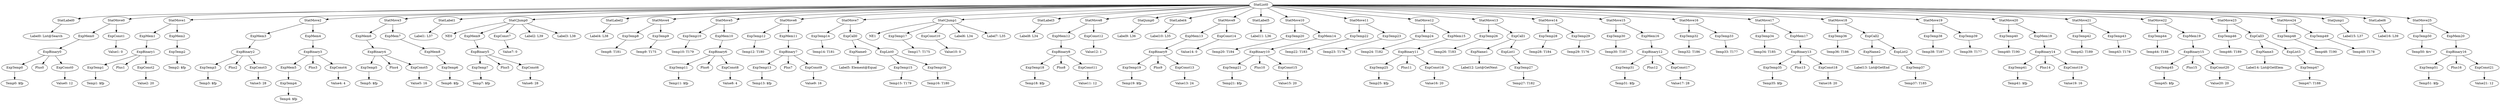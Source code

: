 digraph {
	ordering = out;
	ExpMem20 -> ExpBinary16;
	ExpConst21 -> "Value21: 12";
	ExpBinary16 -> ExpTemp51;
	ExpBinary16 -> Plus16;
	ExpBinary16 -> ExpConst21;
	ExpTemp50 -> "Temp50: $rv";
	StatJump1 -> "Label15: L37";
	ExpList3 -> ExpTemp47;
	ExpName3 -> "Label14: List@GetElem";
	ExpTemp46 -> "Temp46: T189";
	ExpConst20 -> "Value20: 20";
	StatMove21 -> ExpTemp42;
	StatMove21 -> ExpTemp43;
	StatMove25 -> ExpTemp50;
	StatMove25 -> ExpMem20;
	ExpTemp42 -> "Temp42: T189";
	ExpMem18 -> ExpBinary14;
	ExpBinary14 -> ExpTemp41;
	ExpBinary14 -> Plus14;
	ExpBinary14 -> ExpConst19;
	StatMove20 -> ExpTemp40;
	StatMove20 -> ExpMem18;
	ExpTemp40 -> "Temp40: T190";
	ExpTemp38 -> "Temp38: T187";
	ExpTemp37 -> "Temp37: T185";
	ExpTemp47 -> "Temp47: T188";
	ExpBinary15 -> ExpTemp45;
	ExpBinary15 -> Plus15;
	ExpBinary15 -> ExpConst20;
	ExpCall2 -> ExpName2;
	ExpCall2 -> ExpList2;
	ExpName2 -> "Label13: List@GetEnd";
	StatMove18 -> ExpTemp36;
	StatMove18 -> ExpCall2;
	ExpTemp36 -> "Temp36: T186";
	ExpMem17 -> ExpBinary13;
	StatMove17 -> ExpTemp34;
	StatMove17 -> ExpMem17;
	ExpTemp34 -> "Temp34: T185";
	ExpTemp32 -> "Temp32: T186";
	ExpConst17 -> "Value17: 28";
	ExpConst18 -> "Value18: 20";
	ExpBinary12 -> ExpTemp31;
	ExpBinary12 -> Plus12;
	ExpBinary12 -> ExpConst17;
	ExpTemp30 -> "Temp30: T187";
	ExpTemp29 -> "Temp29: T176";
	StatMove14 -> ExpTemp28;
	StatMove14 -> ExpTemp29;
	ExpTemp27 -> "Temp27: T182";
	ExpCall1 -> ExpName1;
	ExpCall1 -> ExpList1;
	ExpName1 -> "Label12: List@GetNext";
	StatMove13 -> ExpTemp26;
	StatMove13 -> ExpCall1;
	ExpTemp41 -> "Temp41: $fp";
	ExpTemp26 -> "Temp26: T183";
	ExpTemp9 -> "Temp9: T175";
	ExpConst6 -> "Value6: 28";
	ExpMem1 -> ExpBinary1;
	ExpTemp43 -> "Temp43: T178";
	ExpBinary5 -> ExpTemp7;
	ExpBinary5 -> Plus5;
	ExpBinary5 -> ExpConst6;
	ExpTemp6 -> "Temp6: $fp";
	ExpMem19 -> ExpBinary15;
	StatMove22 -> ExpTemp44;
	StatMove22 -> ExpMem19;
	StatMove6 -> ExpTemp12;
	StatMove6 -> ExpMem11;
	StatMove3 -> ExpMem6;
	StatMove3 -> ExpMem7;
	ExpList2 -> ExpTemp37;
	ExpTemp22 -> "Temp22: T183";
	ExpMem6 -> ExpBinary4;
	ExpTemp24 -> "Temp24: T182";
	ExpConst0 -> "Value0: 12";
	ExpConst4 -> "Value4: 4";
	ExpTemp39 -> "Temp39: T177";
	ExpConst5 -> "Value5: 16";
	ExpConst2 -> "Value2: 20";
	ExpTemp5 -> "Temp5: $fp";
	ExpTemp35 -> "Temp35: $fp";
	ExpList1 -> ExpTemp27;
	ExpBinary4 -> ExpTemp5;
	ExpBinary4 -> Plus4;
	ExpBinary4 -> ExpConst5;
	ExpTemp1 -> "Temp1: $fp";
	ExpBinary1 -> ExpTemp1;
	ExpBinary1 -> Plus1;
	ExpBinary1 -> ExpConst2;
	ExpConst10 -> "Value10: 0";
	ExpMem0 -> ExpBinary0;
	ExpMem3 -> ExpBinary2;
	ExpTemp45 -> "Temp45: $fp";
	ExpConst1 -> "Value1: 0";
	ExpConst9 -> "Value9: 16";
	StatMove5 -> ExpTemp10;
	StatMove5 -> ExpMem10;
	StatMove4 -> ExpTemp8;
	StatMove4 -> ExpTemp9;
	StatLabel2 -> "Label4: L38";
	ExpBinary2 -> ExpTemp3;
	ExpBinary2 -> Plus2;
	ExpBinary2 -> ExpConst3;
	ExpMem5 -> ExpTemp4;
	StatMove15 -> ExpTemp30;
	StatMove15 -> ExpMem16;
	StatLabel3 -> "Label8: L34";
	ExpBinary3 -> ExpMem5;
	ExpBinary3 -> Plus3;
	ExpBinary3 -> ExpConst4;
	ExpMem7 -> ExpMem8;
	ExpConst15 -> "Value15: 20";
	ExpTemp0 -> "Temp0: $fp";
	ExpTemp7 -> "Temp7: $fp";
	StatLabel1 -> "Label1: L37";
	ExpTemp33 -> "Temp33: T177";
	ExpMem2 -> ExpTemp2;
	StatLabel6 -> "Label16: L39";
	StatMove23 -> ExpTemp46;
	StatMove23 -> ExpCall3;
	ExpTemp12 -> "Temp12: T180";
	StatMove0 -> ExpMem0;
	StatMove0 -> ExpConst1;
	StatMove8 -> ExpMem12;
	StatMove8 -> ExpConst12;
	ExpBinary11 -> ExpTemp25;
	ExpBinary11 -> Plus11;
	ExpBinary11 -> ExpConst16;
	ExpMem4 -> ExpBinary3;
	ExpBinary0 -> ExpTemp0;
	ExpBinary0 -> Plus0;
	ExpBinary0 -> ExpConst0;
	ExpTemp31 -> "Temp31: $fp";
	ExpConst7 -> "Value7: 0";
	ExpConst3 -> "Value3: 28";
	ExpTemp51 -> "Temp51: $fp";
	ExpTemp2 -> "Temp2: $fp";
	ExpBinary13 -> ExpTemp35;
	ExpBinary13 -> Plus13;
	ExpBinary13 -> ExpConst18;
	StatMove2 -> ExpMem3;
	StatMove2 -> ExpMem4;
	StatLabel0 -> "Label0: List@Search";
	ExpTemp19 -> "Temp19: $fp";
	ExpTemp3 -> "Temp3: $fp";
	ExpMem8 -> ExpTemp6;
	StatLabel5 -> "Label11: L36";
	ExpTemp4 -> "Temp4: $fp";
	ExpMem15 -> ExpBinary11;
	ExpTemp8 -> "Temp8: T181";
	ExpBinary9 -> ExpTemp19;
	ExpBinary9 -> Plus9;
	ExpBinary9 -> ExpConst13;
	ExpBinary7 -> ExpTemp13;
	ExpBinary7 -> Plus7;
	ExpBinary7 -> ExpConst9;
	ExpTemp18 -> "Temp18: $fp";
	ExpConst12 -> "Value12: 1";
	StatCJump0 -> NE0;
	StatCJump0 -> ExpMem9;
	StatCJump0 -> ExpConst7;
	StatCJump0 -> "Label2: L39";
	StatCJump0 -> "Label3: L38";
	ExpList0 -> ExpTemp15;
	ExpList0 -> ExpTemp16;
	ExpConst16 -> "Value16: 20";
	StatMove1 -> ExpMem1;
	StatMove1 -> ExpMem2;
	ExpMem13 -> ExpBinary9;
	ExpTemp11 -> "Temp11: $fp";
	StatMove24 -> ExpTemp48;
	StatMove24 -> ExpTemp49;
	ExpMem16 -> ExpBinary12;
	ExpBinary6 -> ExpTemp11;
	ExpBinary6 -> Plus6;
	ExpBinary6 -> ExpConst8;
	ExpTemp16 -> "Temp16: T180";
	ExpTemp10 -> "Temp10: T179";
	ExpMem10 -> ExpBinary6;
	ExpTemp13 -> "Temp13: $fp";
	ExpConst13 -> "Value13: 24";
	ExpTemp48 -> "Temp48: T190";
	StatMove9 -> ExpMem13;
	StatMove9 -> ExpConst14;
	ExpConst19 -> "Value19: 16";
	StatMove12 -> ExpTemp24;
	StatMove12 -> ExpMem15;
	ExpTemp14 -> "Temp14: T181";
	StatMove7 -> ExpTemp14;
	StatMove7 -> ExpCall0;
	ExpBinary10 -> ExpTemp21;
	ExpBinary10 -> Plus10;
	ExpBinary10 -> ExpConst15;
	ExpMem14 -> ExpBinary10;
	ExpCall0 -> ExpName0;
	ExpCall0 -> ExpList0;
	StatMove19 -> ExpTemp38;
	StatMove19 -> ExpTemp39;
	ExpTemp28 -> "Temp28: T184";
	ExpTemp15 -> "Temp15: T179";
	ExpCall3 -> ExpName3;
	ExpCall3 -> ExpList3;
	StatCJump1 -> NE1;
	StatCJump1 -> ExpTemp17;
	StatCJump1 -> ExpConst10;
	StatCJump1 -> "Label6: L34";
	StatCJump1 -> "Label7: L35";
	ExpMem9 -> ExpBinary5;
	ExpTemp23 -> "Temp23: T176";
	ExpTemp17 -> "Temp17: T175";
	ExpTemp21 -> "Temp21: $fp";
	ExpBinary8 -> ExpTemp18;
	ExpBinary8 -> Plus8;
	ExpBinary8 -> ExpConst11;
	StatList0 -> StatLabel0;
	StatList0 -> StatMove0;
	StatList0 -> StatMove1;
	StatList0 -> StatMove2;
	StatList0 -> StatMove3;
	StatList0 -> StatLabel1;
	StatList0 -> StatCJump0;
	StatList0 -> StatLabel2;
	StatList0 -> StatMove4;
	StatList0 -> StatMove5;
	StatList0 -> StatMove6;
	StatList0 -> StatMove7;
	StatList0 -> StatCJump1;
	StatList0 -> StatLabel3;
	StatList0 -> StatMove8;
	StatList0 -> StatJump0;
	StatList0 -> StatLabel4;
	StatList0 -> StatMove9;
	StatList0 -> StatLabel5;
	StatList0 -> StatMove10;
	StatList0 -> StatMove11;
	StatList0 -> StatMove12;
	StatList0 -> StatMove13;
	StatList0 -> StatMove14;
	StatList0 -> StatMove15;
	StatList0 -> StatMove16;
	StatList0 -> StatMove17;
	StatList0 -> StatMove18;
	StatList0 -> StatMove19;
	StatList0 -> StatMove20;
	StatList0 -> StatMove21;
	StatList0 -> StatMove22;
	StatList0 -> StatMove23;
	StatList0 -> StatMove24;
	StatList0 -> StatJump1;
	StatList0 -> StatLabel6;
	StatList0 -> StatMove25;
	ExpConst11 -> "Value11: 12";
	ExpTemp49 -> "Temp49: T178";
	StatMove16 -> ExpTemp32;
	StatMove16 -> ExpTemp33;
	ExpMem12 -> ExpBinary8;
	ExpTemp44 -> "Temp44: T188";
	StatJump0 -> "Label9: L36";
	StatLabel4 -> "Label10: L35";
	ExpConst14 -> "Value14: 0";
	ExpConst8 -> "Value8: 4";
	ExpName0 -> "Label5: Element@Equal";
	ExpTemp20 -> "Temp20: T184";
	StatMove10 -> ExpTemp20;
	StatMove10 -> ExpMem14;
	ExpMem11 -> ExpBinary7;
	StatMove11 -> ExpTemp22;
	StatMove11 -> ExpTemp23;
	ExpTemp25 -> "Temp25: $fp";
}

